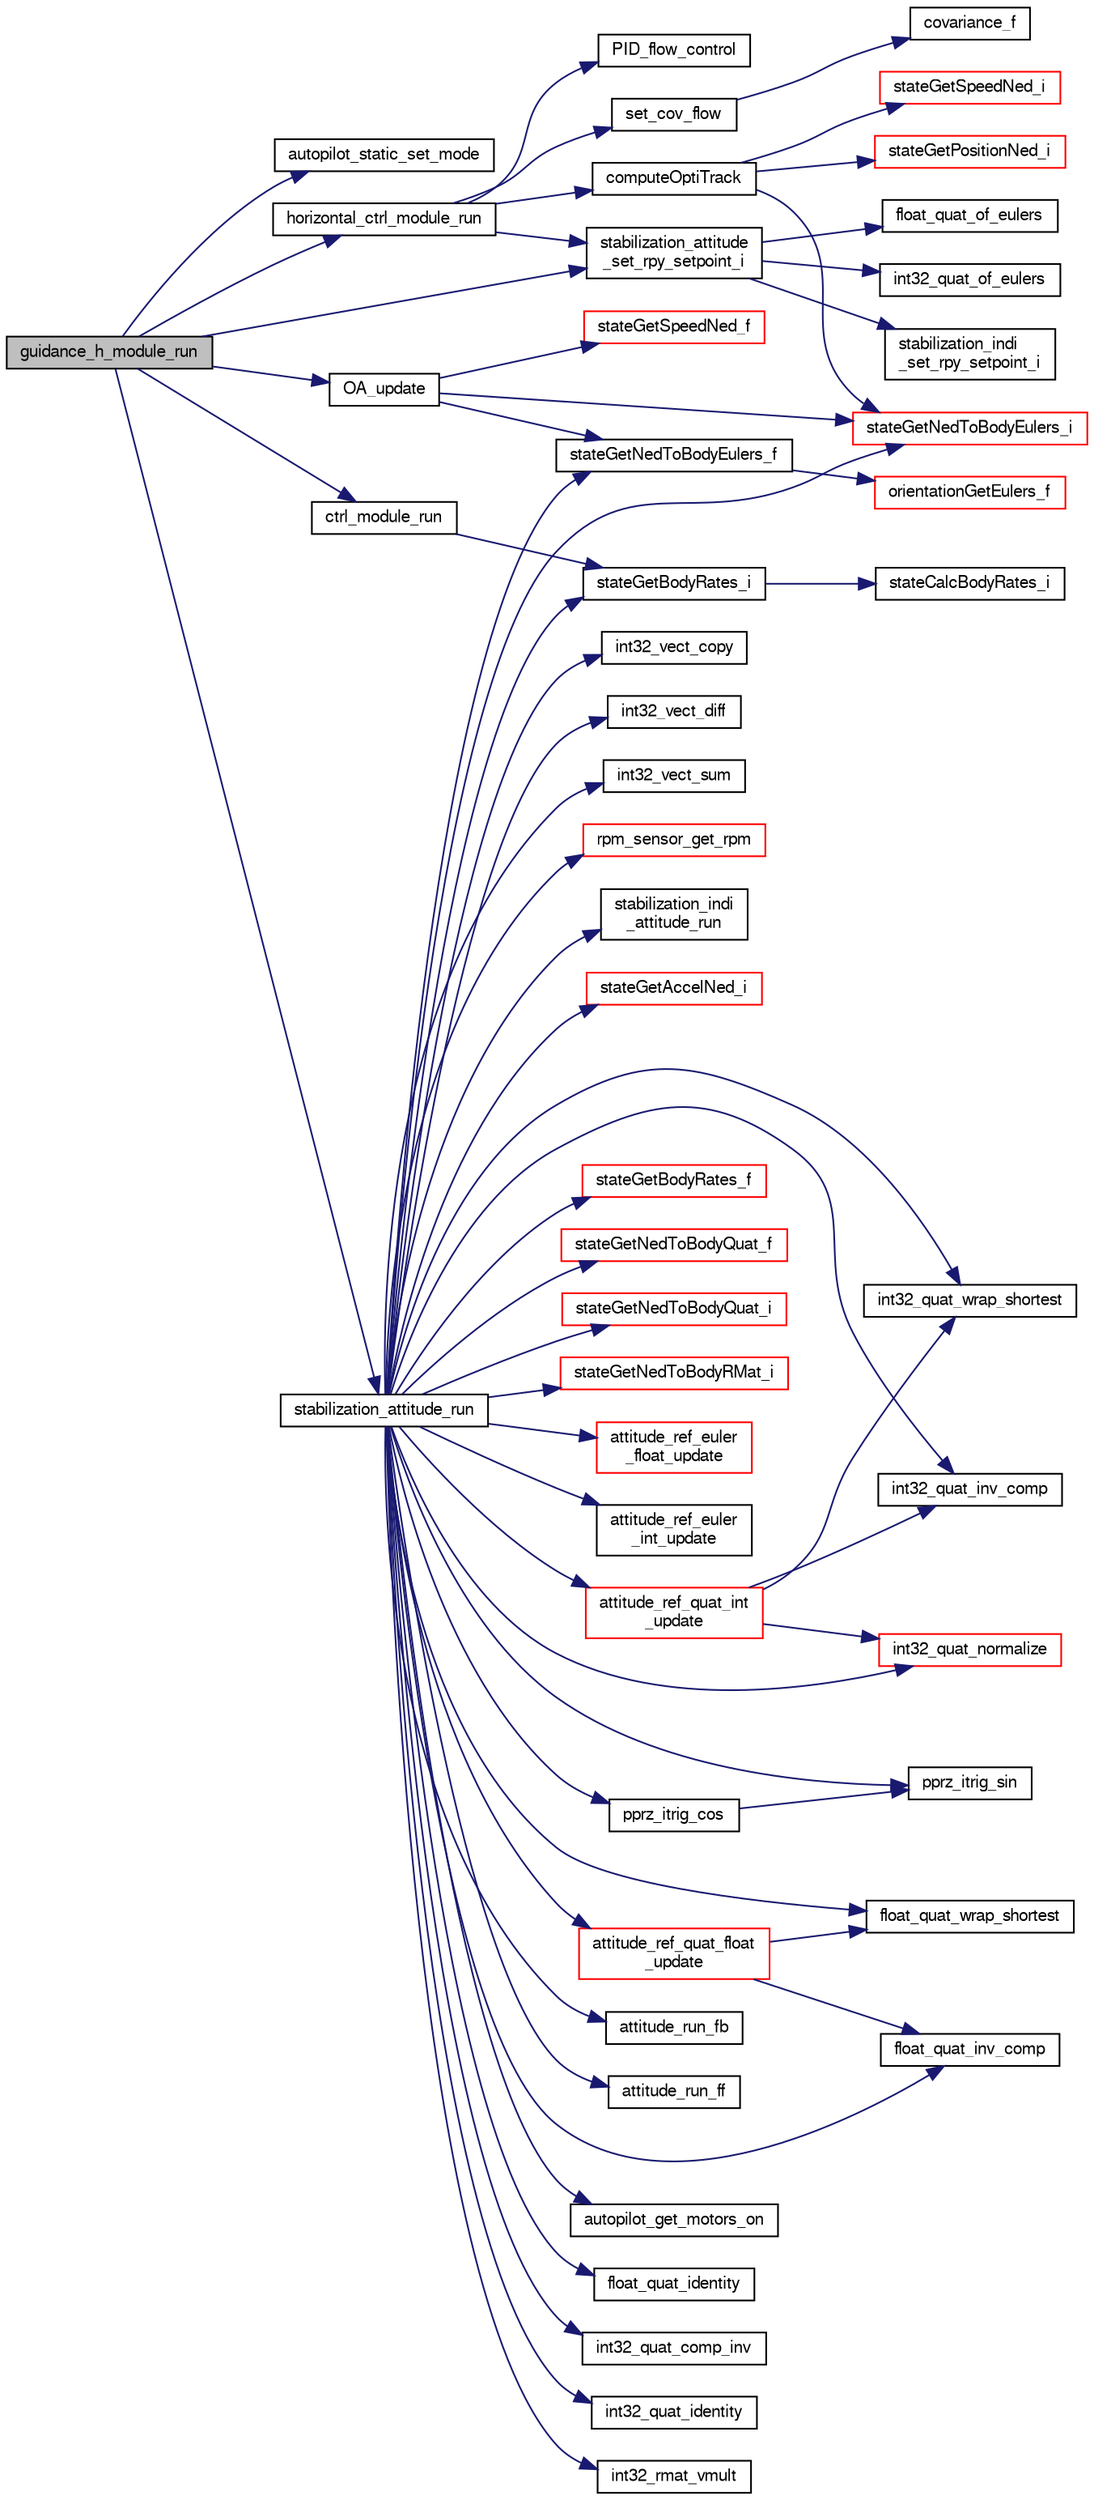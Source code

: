 digraph "guidance_h_module_run"
{
  edge [fontname="FreeSans",fontsize="10",labelfontname="FreeSans",labelfontsize="10"];
  node [fontname="FreeSans",fontsize="10",shape=record];
  rankdir="LR";
  Node1 [label="guidance_h_module_run",height=0.2,width=0.4,color="black", fillcolor="grey75", style="filled", fontcolor="black"];
  Node1 -> Node2 [color="midnightblue",fontsize="10",style="solid",fontname="FreeSans"];
  Node2 [label="autopilot_static_set_mode",height=0.2,width=0.4,color="black", fillcolor="white", style="filled",URL="$fixedwing_2autopilot__static_8c.html#af7eb08dcaaeb9f55fe1b77230b0e78c3"];
  Node1 -> Node3 [color="midnightblue",fontsize="10",style="solid",fontname="FreeSans"];
  Node3 [label="ctrl_module_run",height=0.2,width=0.4,color="black", fillcolor="white", style="filled",URL="$ctrl__module__innerloop__demo_8c.html#a246e056658d0e550e72754ab59707a78"];
  Node3 -> Node4 [color="midnightblue",fontsize="10",style="solid",fontname="FreeSans"];
  Node4 [label="stateGetBodyRates_i",height=0.2,width=0.4,color="black", fillcolor="white", style="filled",URL="$group__state__rate.html#ga3fc058302e6f40bf0b8797ca9a7ed60f",tooltip="Get vehicle body angular rate (int). "];
  Node4 -> Node5 [color="midnightblue",fontsize="10",style="solid",fontname="FreeSans"];
  Node5 [label="stateCalcBodyRates_i",height=0.2,width=0.4,color="black", fillcolor="white", style="filled",URL="$group__state__rate.html#gaa244b14b2780206f600f9ded7d7cf180"];
  Node1 -> Node6 [color="midnightblue",fontsize="10",style="solid",fontname="FreeSans"];
  Node6 [label="horizontal_ctrl_module_run",height=0.2,width=0.4,color="black", fillcolor="white", style="filled",URL="$optical__flow__hover_8c.html#a1d6a689f380b3efc01bc97ed28ece11d",tooltip="Run the horizontal optical flow hover module. "];
  Node6 -> Node7 [color="midnightblue",fontsize="10",style="solid",fontname="FreeSans"];
  Node7 [label="computeOptiTrack",height=0.2,width=0.4,color="black", fillcolor="white", style="filled",URL="$optical__flow__hover_8c.html#a04b77d27bd41ebc387425f8ea0d1166b",tooltip="Get the desired Euler angles for optitrack stabilization. "];
  Node7 -> Node8 [color="midnightblue",fontsize="10",style="solid",fontname="FreeSans"];
  Node8 [label="stateGetNedToBodyEulers_i",height=0.2,width=0.4,color="red", fillcolor="white", style="filled",URL="$group__state__attitude.html#ga5ae8778366c1fad669189cb2def40792",tooltip="Get vehicle body attitude euler angles (int). "];
  Node7 -> Node9 [color="midnightblue",fontsize="10",style="solid",fontname="FreeSans"];
  Node9 [label="stateGetPositionNed_i",height=0.2,width=0.4,color="red", fillcolor="white", style="filled",URL="$group__state__position.html#gaf9a3b3ed4f6a011ae65d49d78bf4aa25",tooltip="Get position in local NED coordinates (int). "];
  Node7 -> Node10 [color="midnightblue",fontsize="10",style="solid",fontname="FreeSans"];
  Node10 [label="stateGetSpeedNed_i",height=0.2,width=0.4,color="red", fillcolor="white", style="filled",URL="$group__state__velocity.html#gaed641b0c36e2ad2407a97be88ec2506c",tooltip="Get ground speed in local NED coordinates (int). "];
  Node6 -> Node11 [color="midnightblue",fontsize="10",style="solid",fontname="FreeSans"];
  Node11 [label="PID_flow_control",height=0.2,width=0.4,color="black", fillcolor="white", style="filled",URL="$optical__flow__functions_8c.html#a4e855e460d661070d0c98015f433fcd7",tooltip="Determine and set the desired angle for constant flow control. "];
  Node6 -> Node12 [color="midnightblue",fontsize="10",style="solid",fontname="FreeSans"];
  Node12 [label="set_cov_flow",height=0.2,width=0.4,color="black", fillcolor="white", style="filled",URL="$optical__flow__functions_8c.html#ab8a8e1a36d1906e82bd10e15b5736484",tooltip="Set the covariance of the flow and past flow / desired angle This funciton should only be called once..."];
  Node12 -> Node13 [color="midnightblue",fontsize="10",style="solid",fontname="FreeSans"];
  Node13 [label="covariance_f",height=0.2,width=0.4,color="black", fillcolor="white", style="filled",URL="$pprz__stat_8c.html#ac75c0169ede28d21ada6d51e7431ea18",tooltip="Compute the covariance of two arrays V(X) = E[(X-E[X])(Y-E[Y])] = E[XY] - E[X]E[Y] where E[X] is the ..."];
  Node6 -> Node14 [color="midnightblue",fontsize="10",style="solid",fontname="FreeSans"];
  Node14 [label="stabilization_attitude\l_set_rpy_setpoint_i",height=0.2,width=0.4,color="black", fillcolor="white", style="filled",URL="$rotorcraft_2stabilization_2stabilization__attitude_8h.html#ac064607f64988793cadfe5ed346b269f"];
  Node14 -> Node15 [color="midnightblue",fontsize="10",style="solid",fontname="FreeSans"];
  Node15 [label="float_quat_of_eulers",height=0.2,width=0.4,color="black", fillcolor="white", style="filled",URL="$group__math__algebra__float.html#ga99c8f1ff70a5b638cf87ea816f1756a2",tooltip="quat of euler roation &#39;ZYX&#39; "];
  Node14 -> Node16 [color="midnightblue",fontsize="10",style="solid",fontname="FreeSans"];
  Node16 [label="int32_quat_of_eulers",height=0.2,width=0.4,color="black", fillcolor="white", style="filled",URL="$group__math__algebra__int.html#gab3d8478211bf7da23d2345e8eae43fc8",tooltip="Quaternion from Euler angles. "];
  Node14 -> Node17 [color="midnightblue",fontsize="10",style="solid",fontname="FreeSans"];
  Node17 [label="stabilization_indi\l_set_rpy_setpoint_i",height=0.2,width=0.4,color="black", fillcolor="white", style="filled",URL="$stabilization__indi_8c.html#aac24f92be2dd7af42e3e7906a1324fe9"];
  Node1 -> Node18 [color="midnightblue",fontsize="10",style="solid",fontname="FreeSans"];
  Node18 [label="OA_update",height=0.2,width=0.4,color="black", fillcolor="white", style="filled",URL="$guidance__OA_8c.html#aeedb2b02de7cc2259cbbc6187e17f8d6",tooltip="Update the controls based on a vision result. "];
  Node18 -> Node19 [color="midnightblue",fontsize="10",style="solid",fontname="FreeSans"];
  Node19 [label="stateGetNedToBodyEulers_f",height=0.2,width=0.4,color="black", fillcolor="white", style="filled",URL="$group__state__attitude.html#ga9a5e6bac6e7d78e1b33430e73344615b",tooltip="Get vehicle body attitude euler angles (float). "];
  Node19 -> Node20 [color="midnightblue",fontsize="10",style="solid",fontname="FreeSans"];
  Node20 [label="orientationGetEulers_f",height=0.2,width=0.4,color="red", fillcolor="white", style="filled",URL="$group__math__orientation__representation.html#gaaae3838d0b45682d48257d5dbfff3030",tooltip="Get vehicle body attitude euler angles (float). "];
  Node18 -> Node8 [color="midnightblue",fontsize="10",style="solid",fontname="FreeSans"];
  Node18 -> Node21 [color="midnightblue",fontsize="10",style="solid",fontname="FreeSans"];
  Node21 [label="stateGetSpeedNed_f",height=0.2,width=0.4,color="red", fillcolor="white", style="filled",URL="$group__state__velocity.html#ga50a44ddecd4b2517b549549e953ffea2",tooltip="Get ground speed in local NED coordinates (float). "];
  Node1 -> Node22 [color="midnightblue",fontsize="10",style="solid",fontname="FreeSans"];
  Node22 [label="stabilization_attitude_run",height=0.2,width=0.4,color="black", fillcolor="white", style="filled",URL="$rotorcraft_2stabilization_2stabilization__attitude_8h.html#add1138c9aae1adaafdb42ddf2f0c039a"];
  Node22 -> Node23 [color="midnightblue",fontsize="10",style="solid",fontname="FreeSans"];
  Node23 [label="attitude_ref_euler\l_float_update",height=0.2,width=0.4,color="red", fillcolor="white", style="filled",URL="$stabilization__attitude__ref__euler__float_8c.html#aa06a66885cd25a47ac9efc8664f29f0a"];
  Node22 -> Node24 [color="midnightblue",fontsize="10",style="solid",fontname="FreeSans"];
  Node24 [label="attitude_ref_euler\l_int_update",height=0.2,width=0.4,color="black", fillcolor="white", style="filled",URL="$stabilization__attitude__ref__euler__int_8c.html#a041606d24b535f7020178ae487e069d5",tooltip="Propagate reference model. "];
  Node22 -> Node25 [color="midnightblue",fontsize="10",style="solid",fontname="FreeSans"];
  Node25 [label="attitude_ref_quat_float\l_update",height=0.2,width=0.4,color="red", fillcolor="white", style="filled",URL="$stabilization__attitude__ref__quat__float_8c.html#a6246617981d4269af34291dafdd9f1e3"];
  Node25 -> Node26 [color="midnightblue",fontsize="10",style="solid",fontname="FreeSans"];
  Node26 [label="float_quat_inv_comp",height=0.2,width=0.4,color="black", fillcolor="white", style="filled",URL="$group__math__algebra__float.html#ga2784b8b78ffff045ebb867a4198eb349",tooltip="Composition (multiplication) of two quaternions. "];
  Node25 -> Node27 [color="midnightblue",fontsize="10",style="solid",fontname="FreeSans"];
  Node27 [label="float_quat_wrap_shortest",height=0.2,width=0.4,color="black", fillcolor="white", style="filled",URL="$group__math__algebra__float.html#ga8c87c4af5df3d13c6eb0bd8b8e97721a"];
  Node22 -> Node28 [color="midnightblue",fontsize="10",style="solid",fontname="FreeSans"];
  Node28 [label="attitude_ref_quat_int\l_update",height=0.2,width=0.4,color="red", fillcolor="white", style="filled",URL="$stabilization__attitude__ref__quat__int_8c.html#a20f0b5f27a66365eac7b4ed8af49960c",tooltip="Propagate reference. "];
  Node28 -> Node29 [color="midnightblue",fontsize="10",style="solid",fontname="FreeSans"];
  Node29 [label="int32_quat_inv_comp",height=0.2,width=0.4,color="black", fillcolor="white", style="filled",URL="$group__math__algebra__int.html#gae4cd7dd8ca63cfe3aed0eb7c3857ac9a",tooltip="Composition (multiplication) of two quaternions. "];
  Node28 -> Node30 [color="midnightblue",fontsize="10",style="solid",fontname="FreeSans"];
  Node30 [label="int32_quat_normalize",height=0.2,width=0.4,color="red", fillcolor="white", style="filled",URL="$group__math__algebra__int.html#ga00267cacb602945fc6cfb054492460fa",tooltip="normalize a quaternion inplace "];
  Node28 -> Node31 [color="midnightblue",fontsize="10",style="solid",fontname="FreeSans"];
  Node31 [label="int32_quat_wrap_shortest",height=0.2,width=0.4,color="black", fillcolor="white", style="filled",URL="$group__math__algebra__int.html#ga7af214127cdc156466db26fd3497ce84"];
  Node22 -> Node32 [color="midnightblue",fontsize="10",style="solid",fontname="FreeSans"];
  Node32 [label="attitude_run_fb",height=0.2,width=0.4,color="black", fillcolor="white", style="filled",URL="$stabilization__attitude__quat__float_8c.html#abcf3f74ddd37dcf51e0df255d22c4a23"];
  Node22 -> Node33 [color="midnightblue",fontsize="10",style="solid",fontname="FreeSans"];
  Node33 [label="attitude_run_ff",height=0.2,width=0.4,color="black", fillcolor="white", style="filled",URL="$stabilization__attitude__quat__float_8c.html#a112d2235c054e7eadd1659fa0a78e4f4"];
  Node22 -> Node34 [color="midnightblue",fontsize="10",style="solid",fontname="FreeSans"];
  Node34 [label="autopilot_get_motors_on",height=0.2,width=0.4,color="black", fillcolor="white", style="filled",URL="$autopilot_8c.html#a6b52f0f9cd2cbf420a77029513ea6f35",tooltip="get motors status "];
  Node22 -> Node35 [color="midnightblue",fontsize="10",style="solid",fontname="FreeSans"];
  Node35 [label="float_quat_identity",height=0.2,width=0.4,color="black", fillcolor="white", style="filled",URL="$group__math__algebra__float.html#ga0f036208343a764a0c1616264dbe31ca",tooltip="initialises a quaternion to identity "];
  Node22 -> Node26 [color="midnightblue",fontsize="10",style="solid",fontname="FreeSans"];
  Node22 -> Node27 [color="midnightblue",fontsize="10",style="solid",fontname="FreeSans"];
  Node22 -> Node36 [color="midnightblue",fontsize="10",style="solid",fontname="FreeSans"];
  Node36 [label="int32_quat_comp_inv",height=0.2,width=0.4,color="black", fillcolor="white", style="filled",URL="$group__math__algebra__int.html#ga6102185fc581099e1e256c3df37fd08d",tooltip="Composition (multiplication) of two quaternions. "];
  Node22 -> Node37 [color="midnightblue",fontsize="10",style="solid",fontname="FreeSans"];
  Node37 [label="int32_quat_identity",height=0.2,width=0.4,color="black", fillcolor="white", style="filled",URL="$group__math__algebra__int.html#ga698f3fc474f66517868238f6f6b08fca",tooltip="initialises a quaternion to identity "];
  Node22 -> Node29 [color="midnightblue",fontsize="10",style="solid",fontname="FreeSans"];
  Node22 -> Node30 [color="midnightblue",fontsize="10",style="solid",fontname="FreeSans"];
  Node22 -> Node31 [color="midnightblue",fontsize="10",style="solid",fontname="FreeSans"];
  Node22 -> Node38 [color="midnightblue",fontsize="10",style="solid",fontname="FreeSans"];
  Node38 [label="int32_rmat_vmult",height=0.2,width=0.4,color="black", fillcolor="white", style="filled",URL="$group__math__algebra__int.html#ga6298f55d272675b9b71dcb3fcbcf4a8a",tooltip="rotate 3D vector by rotation matrix. "];
  Node22 -> Node39 [color="midnightblue",fontsize="10",style="solid",fontname="FreeSans"];
  Node39 [label="int32_vect_copy",height=0.2,width=0.4,color="black", fillcolor="white", style="filled",URL="$group__math__algebra__int.html#gacfc26794de76e31720d5c9252474de9e",tooltip="a = b "];
  Node22 -> Node40 [color="midnightblue",fontsize="10",style="solid",fontname="FreeSans"];
  Node40 [label="int32_vect_diff",height=0.2,width=0.4,color="black", fillcolor="white", style="filled",URL="$group__math__algebra__int.html#ga8bcf9ab6539a0f247684f9ccd83fe492",tooltip="o = a - b "];
  Node22 -> Node41 [color="midnightblue",fontsize="10",style="solid",fontname="FreeSans"];
  Node41 [label="int32_vect_sum",height=0.2,width=0.4,color="black", fillcolor="white", style="filled",URL="$group__math__algebra__int.html#ga113549f173dc15cbeafbb1cb2092f2b3",tooltip="o = a + b "];
  Node22 -> Node42 [color="midnightblue",fontsize="10",style="solid",fontname="FreeSans"];
  Node42 [label="pprz_itrig_cos",height=0.2,width=0.4,color="black", fillcolor="white", style="filled",URL="$pprz__trig__int_8c.html#a728b04d5a78d866cd79c86b0c3c6c5a0"];
  Node42 -> Node43 [color="midnightblue",fontsize="10",style="solid",fontname="FreeSans"];
  Node43 [label="pprz_itrig_sin",height=0.2,width=0.4,color="black", fillcolor="white", style="filled",URL="$pprz__trig__int_8c.html#aab62d96cc0a5f76ed59b60d27332d663"];
  Node22 -> Node43 [color="midnightblue",fontsize="10",style="solid",fontname="FreeSans"];
  Node22 -> Node44 [color="midnightblue",fontsize="10",style="solid",fontname="FreeSans"];
  Node44 [label="rpm_sensor_get_rpm",height=0.2,width=0.4,color="red", fillcolor="white", style="filled",URL="$rpm__sensor_8c.html#a9a1ae07808a3f9b217e667660e4fd41a"];
  Node22 -> Node45 [color="midnightblue",fontsize="10",style="solid",fontname="FreeSans"];
  Node45 [label="stabilization_indi\l_attitude_run",height=0.2,width=0.4,color="black", fillcolor="white", style="filled",URL="$stabilization__indi_8c.html#a32497fd2d2c56c87a83bddb1f7b62fa8"];
  Node22 -> Node46 [color="midnightblue",fontsize="10",style="solid",fontname="FreeSans"];
  Node46 [label="stateGetAccelNed_i",height=0.2,width=0.4,color="red", fillcolor="white", style="filled",URL="$group__state__acceleration.html#gab55b482bd9fe875141bafd34beda8bb4",tooltip="Get acceleration in NED coordinates (int). "];
  Node22 -> Node47 [color="midnightblue",fontsize="10",style="solid",fontname="FreeSans"];
  Node47 [label="stateGetBodyRates_f",height=0.2,width=0.4,color="red", fillcolor="white", style="filled",URL="$group__state__rate.html#ga086f10e8804f8e95ace9a2b1cd26a66c",tooltip="Get vehicle body angular rate (float). "];
  Node22 -> Node4 [color="midnightblue",fontsize="10",style="solid",fontname="FreeSans"];
  Node22 -> Node19 [color="midnightblue",fontsize="10",style="solid",fontname="FreeSans"];
  Node22 -> Node8 [color="midnightblue",fontsize="10",style="solid",fontname="FreeSans"];
  Node22 -> Node48 [color="midnightblue",fontsize="10",style="solid",fontname="FreeSans"];
  Node48 [label="stateGetNedToBodyQuat_f",height=0.2,width=0.4,color="red", fillcolor="white", style="filled",URL="$group__state__attitude.html#gae03bd8f94b7150506835b77060b73311",tooltip="Get vehicle body attitude quaternion (float). "];
  Node22 -> Node49 [color="midnightblue",fontsize="10",style="solid",fontname="FreeSans"];
  Node49 [label="stateGetNedToBodyQuat_i",height=0.2,width=0.4,color="red", fillcolor="white", style="filled",URL="$group__state__attitude.html#ga28e5de0a4822cabcfe8350e2343111ce",tooltip="Get vehicle body attitude quaternion (int). "];
  Node22 -> Node50 [color="midnightblue",fontsize="10",style="solid",fontname="FreeSans"];
  Node50 [label="stateGetNedToBodyRMat_i",height=0.2,width=0.4,color="red", fillcolor="white", style="filled",URL="$group__state__attitude.html#ga7c541b9b2e6231ac9a11a9e21562a5b3",tooltip="Get vehicle body attitude rotation matrix (int). "];
  Node1 -> Node14 [color="midnightblue",fontsize="10",style="solid",fontname="FreeSans"];
}
